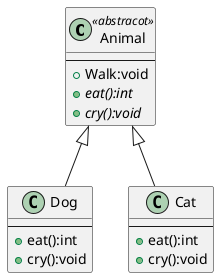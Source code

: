 @startuml 図3-5抽象化
class Animal <<abstracot>>{
---
+ Walk:void
+ {abstract} eat():int
+ {abstract} cry():void
}
class Dog {
---
+ eat():int
+ cry():void
}
class Cat {
---
+ eat():int
+ cry():void
}
Animal <|-down- Dog
Animal <|-down- Cat

@enduml